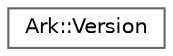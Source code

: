 digraph "Graphical Class Hierarchy"
{
 // INTERACTIVE_SVG=YES
 // LATEX_PDF_SIZE
  bgcolor="transparent";
  edge [fontname=Helvetica,fontsize=10,labelfontname=Helvetica,labelfontsize=10];
  node [fontname=Helvetica,fontsize=10,shape=box,height=0.2,width=0.4];
  rankdir="LR";
  Node0 [id="Node000000",label="Ark::Version",height=0.2,width=0.4,color="grey40", fillcolor="white", style="filled",URL="$d6/dab/structArk_1_1Version.html",tooltip=" "];
}
